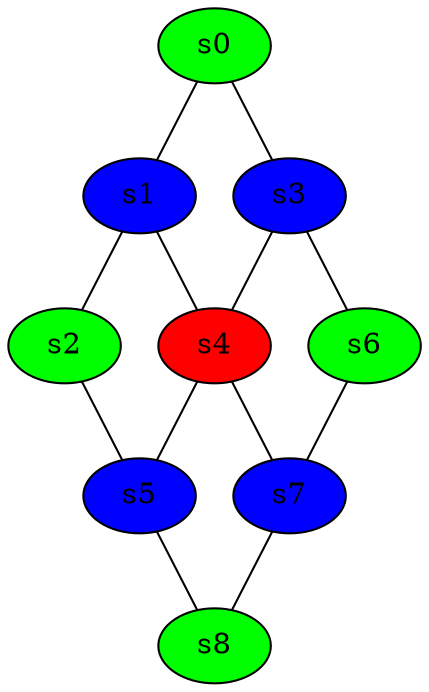 graph "grille3x3" {

  "s0" -- "s1";
  "s0" -- "s3";
  "s0"  [style = filled, peripheries = 1, fillcolor = green, fontcolor = black, color = black];
  "s1" -- "s2";
  "s1" -- "s4";
  "s1"  [style = filled, peripheries = 1, fillcolor = blue, fontcolor = black, color = black];
  "s2" -- "s5";
  "s2"  [style = filled, peripheries = 1, fillcolor = green, fontcolor = black, color = black];
  "s3" -- "s4";
  "s3" -- "s6";
  "s3"  [style = filled, peripheries = 1, fillcolor = blue, fontcolor = black, color = black];
  "s4" -- "s5";
  "s4" -- "s7";
  "s4"  [style = filled, peripheries = 1, fillcolor = red, fontcolor = black, color = black];
  "s5" -- "s8";
  "s5"  [style = filled, peripheries = 1, fillcolor = blue, fontcolor = black, color = black];
  "s6" -- "s7";
  "s6"  [style = filled, peripheries = 1, fillcolor = green, fontcolor = black, color = black];
  "s7" -- "s8";
  "s7"  [style = filled, peripheries = 1, fillcolor = blue, fontcolor = black, color = black];
  "s8"  [style = filled, peripheries = 1, fillcolor = green, fontcolor = black, color = black];
}

